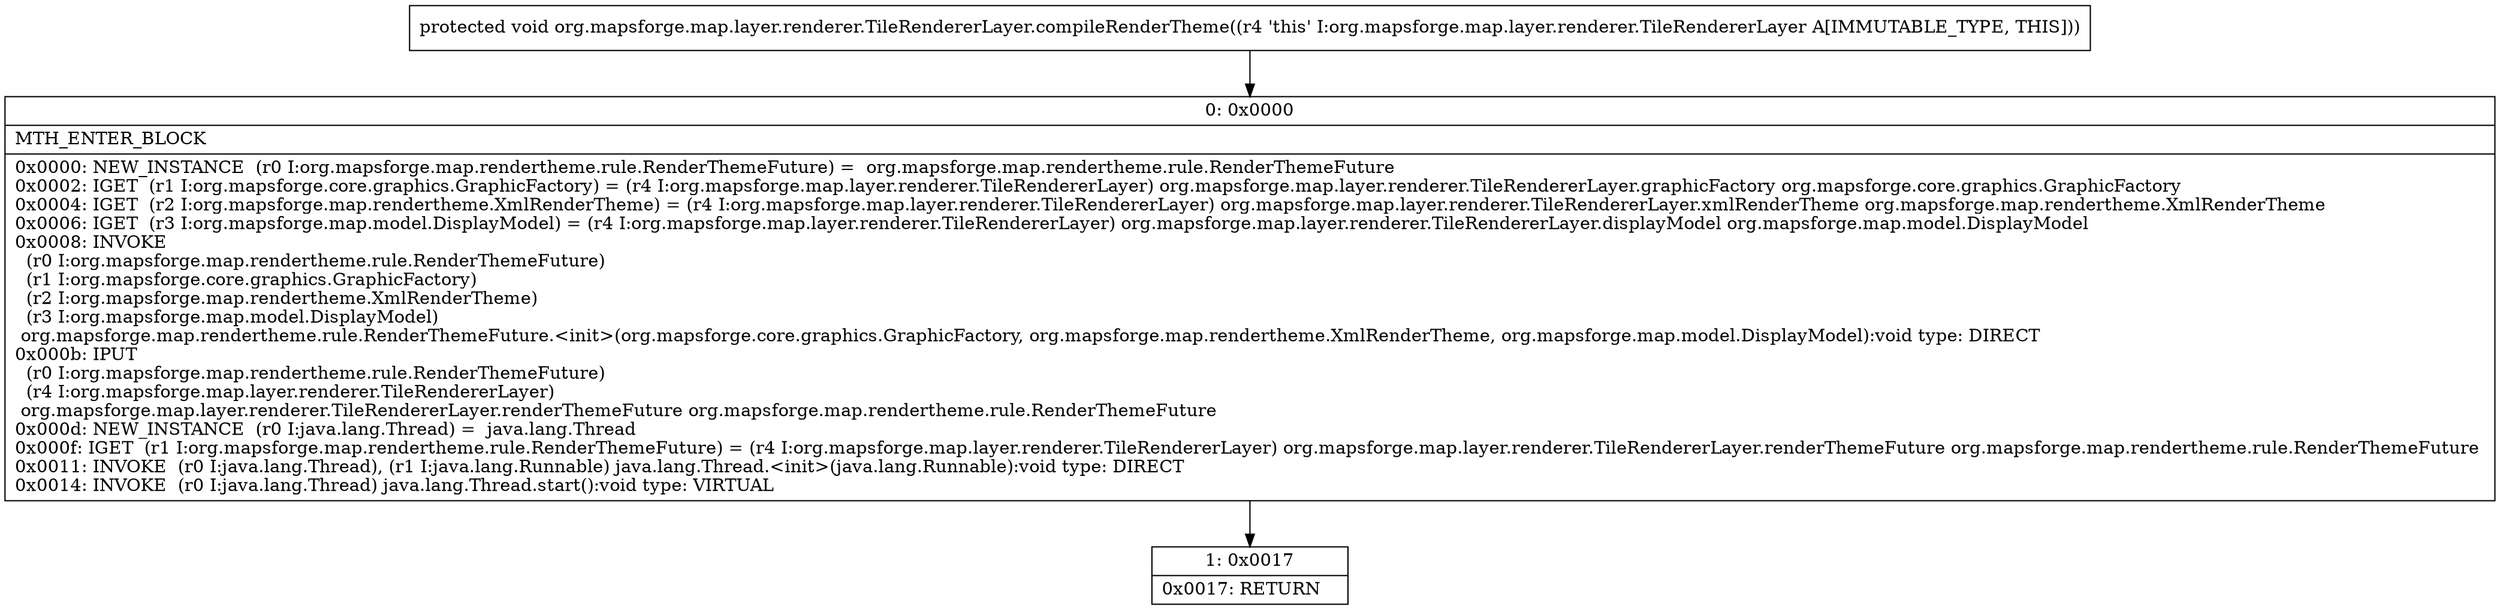 digraph "CFG fororg.mapsforge.map.layer.renderer.TileRendererLayer.compileRenderTheme()V" {
Node_0 [shape=record,label="{0\:\ 0x0000|MTH_ENTER_BLOCK\l|0x0000: NEW_INSTANCE  (r0 I:org.mapsforge.map.rendertheme.rule.RenderThemeFuture) =  org.mapsforge.map.rendertheme.rule.RenderThemeFuture \l0x0002: IGET  (r1 I:org.mapsforge.core.graphics.GraphicFactory) = (r4 I:org.mapsforge.map.layer.renderer.TileRendererLayer) org.mapsforge.map.layer.renderer.TileRendererLayer.graphicFactory org.mapsforge.core.graphics.GraphicFactory \l0x0004: IGET  (r2 I:org.mapsforge.map.rendertheme.XmlRenderTheme) = (r4 I:org.mapsforge.map.layer.renderer.TileRendererLayer) org.mapsforge.map.layer.renderer.TileRendererLayer.xmlRenderTheme org.mapsforge.map.rendertheme.XmlRenderTheme \l0x0006: IGET  (r3 I:org.mapsforge.map.model.DisplayModel) = (r4 I:org.mapsforge.map.layer.renderer.TileRendererLayer) org.mapsforge.map.layer.renderer.TileRendererLayer.displayModel org.mapsforge.map.model.DisplayModel \l0x0008: INVOKE  \l  (r0 I:org.mapsforge.map.rendertheme.rule.RenderThemeFuture)\l  (r1 I:org.mapsforge.core.graphics.GraphicFactory)\l  (r2 I:org.mapsforge.map.rendertheme.XmlRenderTheme)\l  (r3 I:org.mapsforge.map.model.DisplayModel)\l org.mapsforge.map.rendertheme.rule.RenderThemeFuture.\<init\>(org.mapsforge.core.graphics.GraphicFactory, org.mapsforge.map.rendertheme.XmlRenderTheme, org.mapsforge.map.model.DisplayModel):void type: DIRECT \l0x000b: IPUT  \l  (r0 I:org.mapsforge.map.rendertheme.rule.RenderThemeFuture)\l  (r4 I:org.mapsforge.map.layer.renderer.TileRendererLayer)\l org.mapsforge.map.layer.renderer.TileRendererLayer.renderThemeFuture org.mapsforge.map.rendertheme.rule.RenderThemeFuture \l0x000d: NEW_INSTANCE  (r0 I:java.lang.Thread) =  java.lang.Thread \l0x000f: IGET  (r1 I:org.mapsforge.map.rendertheme.rule.RenderThemeFuture) = (r4 I:org.mapsforge.map.layer.renderer.TileRendererLayer) org.mapsforge.map.layer.renderer.TileRendererLayer.renderThemeFuture org.mapsforge.map.rendertheme.rule.RenderThemeFuture \l0x0011: INVOKE  (r0 I:java.lang.Thread), (r1 I:java.lang.Runnable) java.lang.Thread.\<init\>(java.lang.Runnable):void type: DIRECT \l0x0014: INVOKE  (r0 I:java.lang.Thread) java.lang.Thread.start():void type: VIRTUAL \l}"];
Node_1 [shape=record,label="{1\:\ 0x0017|0x0017: RETURN   \l}"];
MethodNode[shape=record,label="{protected void org.mapsforge.map.layer.renderer.TileRendererLayer.compileRenderTheme((r4 'this' I:org.mapsforge.map.layer.renderer.TileRendererLayer A[IMMUTABLE_TYPE, THIS])) }"];
MethodNode -> Node_0;
Node_0 -> Node_1;
}

